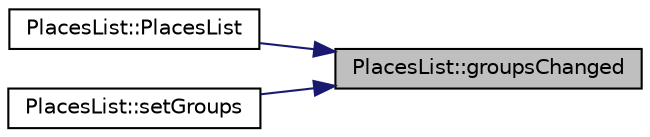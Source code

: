 digraph "PlacesList::groupsChanged"
{
 // INTERACTIVE_SVG=YES
 // LATEX_PDF_SIZE
  edge [fontname="Helvetica",fontsize="10",labelfontname="Helvetica",labelfontsize="10"];
  node [fontname="Helvetica",fontsize="10",shape=record];
  rankdir="RL";
  Node39 [label="PlacesList::groupsChanged",height=0.2,width=0.4,color="black", fillcolor="grey75", style="filled", fontcolor="black",tooltip=" "];
  Node39 -> Node40 [dir="back",color="midnightblue",fontsize="10",style="solid",fontname="Helvetica"];
  Node40 [label="PlacesList::PlacesList",height=0.2,width=0.4,color="black", fillcolor="white", style="filled",URL="$class_places_list.html#a6a5f61e12f9c72591c6d333d97f93488",tooltip=" "];
  Node39 -> Node41 [dir="back",color="midnightblue",fontsize="10",style="solid",fontname="Helvetica"];
  Node41 [label="PlacesList::setGroups",height=0.2,width=0.4,color="black", fillcolor="white", style="filled",URL="$class_places_list.html#a7ef917d9dfb1a7956df38b8b8a113a19",tooltip=" "];
}

